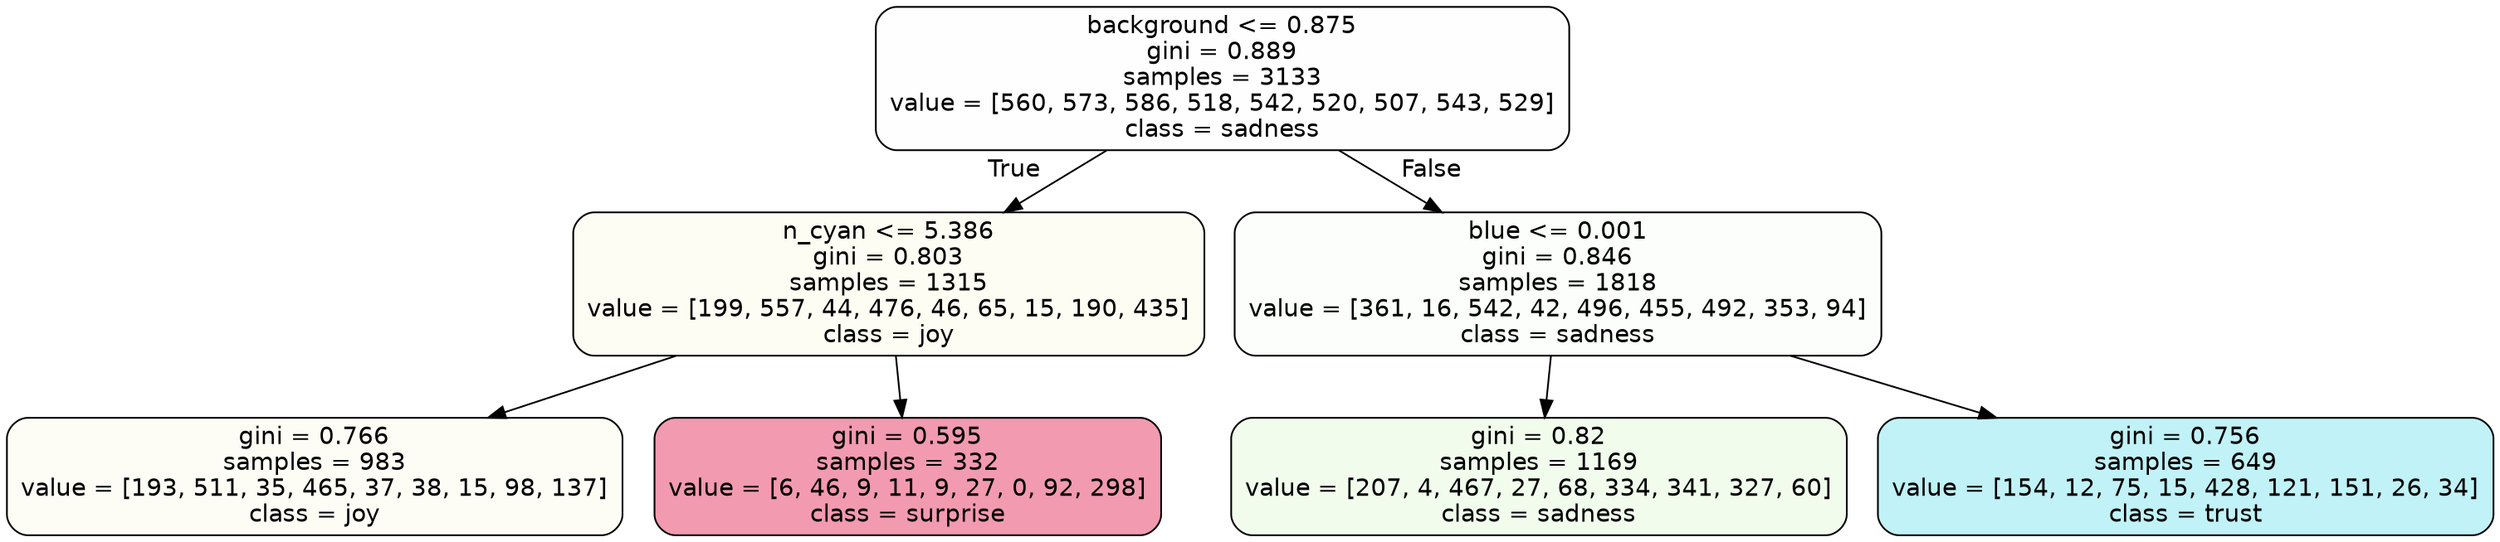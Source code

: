 digraph Tree {
node [shape=box, style="filled, rounded", color="black", fontname=helvetica] ;
edge [fontname=helvetica] ;
0 [label="background <= 0.875\ngini = 0.889\nsamples = 3133\nvalue = [560, 573, 586, 518, 542, 520, 507, 543, 529]\nclass = sadness", fillcolor="#64e53901"] ;
1 [label="n_cyan <= 5.386\ngini = 0.803\nsamples = 1315\nvalue = [199, 557, 44, 476, 46, 65, 15, 190, 435]\nclass = joy", fillcolor="#d7e5390d"] ;
0 -> 1 [labeldistance=2.5, labelangle=45, headlabel="True"] ;
2 [label="gini = 0.766\nsamples = 983\nvalue = [193, 511, 35, 465, 37, 38, 15, 98, 137]\nclass = joy", fillcolor="#d7e5390b"] ;
1 -> 2 ;
3 [label="gini = 0.595\nsamples = 332\nvalue = [6, 46, 9, 11, 9, 27, 0, 92, 298]\nclass = surprise", fillcolor="#e5396481"] ;
1 -> 3 ;
4 [label="blue <= 0.001\ngini = 0.846\nsamples = 1818\nvalue = [361, 16, 542, 42, 496, 455, 492, 353, 94]\nclass = sadness", fillcolor="#64e53905"] ;
0 -> 4 [labeldistance=2.5, labelangle=-45, headlabel="False"] ;
5 [label="gini = 0.82\nsamples = 1169\nvalue = [207, 4, 467, 27, 68, 334, 341, 327, 60]\nclass = sadness", fillcolor="#64e53916"] ;
4 -> 5 ;
6 [label="gini = 0.756\nsamples = 649\nvalue = [154, 12, 75, 15, 428, 121, 151, 26, 34]\nclass = trust", fillcolor="#39d7e551"] ;
4 -> 6 ;
}